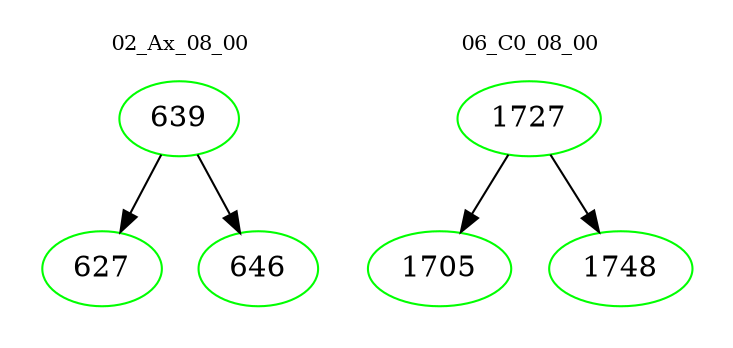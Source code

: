 digraph{
subgraph cluster_0 {
color = white
label = "02_Ax_08_00";
fontsize=10;
T0_639 [label="639", color="green"]
T0_639 -> T0_627 [color="black"]
T0_627 [label="627", color="green"]
T0_639 -> T0_646 [color="black"]
T0_646 [label="646", color="green"]
}
subgraph cluster_1 {
color = white
label = "06_C0_08_00";
fontsize=10;
T1_1727 [label="1727", color="green"]
T1_1727 -> T1_1705 [color="black"]
T1_1705 [label="1705", color="green"]
T1_1727 -> T1_1748 [color="black"]
T1_1748 [label="1748", color="green"]
}
}
